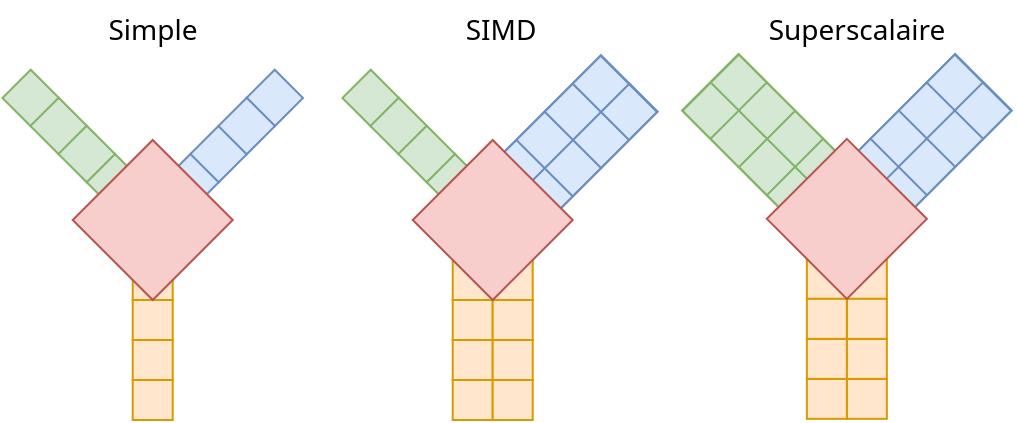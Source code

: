 <mxfile version="20.7.4" type="device"><diagram id="4muA5rlgpCiD5JSLHReE" name="Page-1"><mxGraphModel dx="819" dy="485" grid="1" gridSize="10" guides="1" tooltips="1" connect="1" arrows="1" fold="1" page="1" pageScale="1" pageWidth="1169" pageHeight="827" math="0" shadow="0"><root><mxCell id="0"/><mxCell id="1" parent="0"/><mxCell id="8zIGaxhpjtXPtBwf079g-109" value="" style="group" vertex="1" connectable="0" parent="1"><mxGeometry x="80.005" y="220" width="150.711" height="210" as="geometry"/></mxCell><mxCell id="8zIGaxhpjtXPtBwf079g-66" value="Simple" style="text;html=1;align=center;verticalAlign=middle;resizable=0;points=[];autosize=1;strokeColor=none;fillColor=none;fontFamily=Noto Sans;fontSize=14;" vertex="1" parent="8zIGaxhpjtXPtBwf079g-109"><mxGeometry x="40.355" width="70" height="30" as="geometry"/></mxCell><mxCell id="8zIGaxhpjtXPtBwf079g-95" value="" style="group" vertex="1" connectable="0" parent="8zIGaxhpjtXPtBwf079g-109"><mxGeometry y="34.645" width="150.711" height="175.355" as="geometry"/></mxCell><mxCell id="8zIGaxhpjtXPtBwf079g-65" value="" style="group;fontFamily=Noto Sans;fontSize=14;" vertex="1" connectable="0" parent="8zIGaxhpjtXPtBwf079g-95"><mxGeometry x="65.355" y="95.355" width="20" height="80" as="geometry"/></mxCell><mxCell id="8zIGaxhpjtXPtBwf079g-14" value="" style="whiteSpace=wrap;html=1;aspect=fixed;fontFamily=Noto Sans;rotation=270;fillColor=#ffe6cc;strokeColor=#d79b00;direction=west;container=0;fontSize=14;" vertex="1" parent="8zIGaxhpjtXPtBwf079g-65"><mxGeometry width="20" height="20" as="geometry"/></mxCell><mxCell id="8zIGaxhpjtXPtBwf079g-15" value="" style="whiteSpace=wrap;html=1;aspect=fixed;fontFamily=Noto Sans;rotation=270;fillColor=#ffe6cc;strokeColor=#d79b00;direction=west;container=0;fontSize=14;" vertex="1" parent="8zIGaxhpjtXPtBwf079g-65"><mxGeometry y="60" width="20" height="20" as="geometry"/></mxCell><mxCell id="8zIGaxhpjtXPtBwf079g-16" value="" style="whiteSpace=wrap;html=1;aspect=fixed;fontFamily=Noto Sans;rotation=270;fillColor=#ffe6cc;strokeColor=#d79b00;direction=west;container=0;fontSize=14;" vertex="1" parent="8zIGaxhpjtXPtBwf079g-65"><mxGeometry y="40" width="20" height="20" as="geometry"/></mxCell><mxCell id="8zIGaxhpjtXPtBwf079g-17" value="" style="whiteSpace=wrap;html=1;aspect=fixed;fontFamily=Noto Sans;rotation=270;fillColor=#ffe6cc;strokeColor=#d79b00;direction=west;container=0;fontSize=14;" vertex="1" parent="8zIGaxhpjtXPtBwf079g-65"><mxGeometry y="20" width="20" height="20" as="geometry"/></mxCell><mxCell id="8zIGaxhpjtXPtBwf079g-20" value="" style="group;rotation=45;fontFamily=Noto Sans;fontSize=14;" vertex="1" connectable="0" parent="8zIGaxhpjtXPtBwf079g-95"><mxGeometry x="105.355" y="-4.645" width="20" height="80" as="geometry"/></mxCell><mxCell id="8zIGaxhpjtXPtBwf079g-21" value="" style="whiteSpace=wrap;html=1;aspect=fixed;fontFamily=Noto Sans;rotation=315;fillColor=#dae8fc;strokeColor=#6c8ebf;direction=west;fontSize=14;" vertex="1" parent="8zIGaxhpjtXPtBwf079g-20"><mxGeometry x="21" y="9" width="20" height="20" as="geometry"/></mxCell><mxCell id="8zIGaxhpjtXPtBwf079g-22" value="" style="whiteSpace=wrap;html=1;aspect=fixed;fontFamily=Noto Sans;rotation=315;fillColor=#dae8fc;strokeColor=#6c8ebf;direction=west;fontSize=14;" vertex="1" parent="8zIGaxhpjtXPtBwf079g-20"><mxGeometry x="-21" y="51" width="20" height="20" as="geometry"/></mxCell><mxCell id="8zIGaxhpjtXPtBwf079g-23" value="" style="whiteSpace=wrap;html=1;aspect=fixed;fontFamily=Noto Sans;rotation=315;fillColor=#dae8fc;strokeColor=#6c8ebf;direction=west;fontSize=14;" vertex="1" parent="8zIGaxhpjtXPtBwf079g-20"><mxGeometry x="-7" y="37" width="20" height="20" as="geometry"/></mxCell><mxCell id="8zIGaxhpjtXPtBwf079g-24" value="" style="whiteSpace=wrap;html=1;aspect=fixed;fontFamily=Noto Sans;rotation=315;fillColor=#dae8fc;strokeColor=#6c8ebf;direction=west;fontSize=14;" vertex="1" parent="8zIGaxhpjtXPtBwf079g-20"><mxGeometry x="7" y="23" width="20" height="20" as="geometry"/></mxCell><mxCell id="8zIGaxhpjtXPtBwf079g-25" value="" style="group;rotation=135;fontFamily=Noto Sans;fontSize=14;" vertex="1" connectable="0" parent="8zIGaxhpjtXPtBwf079g-95"><mxGeometry x="25.355" y="-4.645" width="20" height="80" as="geometry"/></mxCell><mxCell id="8zIGaxhpjtXPtBwf079g-26" value="" style="whiteSpace=wrap;html=1;aspect=fixed;fontFamily=Noto Sans;rotation=405;fillColor=#d5e8d4;strokeColor=#82b366;direction=west;fontSize=14;" vertex="1" parent="8zIGaxhpjtXPtBwf079g-25"><mxGeometry x="21" y="51" width="20" height="20" as="geometry"/></mxCell><mxCell id="8zIGaxhpjtXPtBwf079g-27" value="" style="whiteSpace=wrap;html=1;aspect=fixed;fontFamily=Noto Sans;rotation=405;fillColor=#d5e8d4;strokeColor=#82b366;direction=west;fontSize=14;" vertex="1" parent="8zIGaxhpjtXPtBwf079g-25"><mxGeometry x="-21" y="9" width="20" height="20" as="geometry"/></mxCell><mxCell id="8zIGaxhpjtXPtBwf079g-28" value="" style="whiteSpace=wrap;html=1;aspect=fixed;fontFamily=Noto Sans;rotation=405;fillColor=#d5e8d4;strokeColor=#82b366;direction=west;fontSize=14;" vertex="1" parent="8zIGaxhpjtXPtBwf079g-25"><mxGeometry x="-7" y="23" width="20" height="20" as="geometry"/></mxCell><mxCell id="8zIGaxhpjtXPtBwf079g-29" value="" style="whiteSpace=wrap;html=1;aspect=fixed;fontFamily=Noto Sans;rotation=405;fillColor=#d5e8d4;strokeColor=#82b366;direction=west;fontSize=14;" vertex="1" parent="8zIGaxhpjtXPtBwf079g-25"><mxGeometry x="7" y="37" width="20" height="20" as="geometry"/></mxCell><mxCell id="8zIGaxhpjtXPtBwf079g-1" value="" style="rhombus;whiteSpace=wrap;html=1;fillColor=#f8cecc;strokeColor=#b85450;fontFamily=Noto Sans;fontSize=14;" vertex="1" parent="8zIGaxhpjtXPtBwf079g-95"><mxGeometry x="35.355" y="35.355" width="80" height="80" as="geometry"/></mxCell><mxCell id="8zIGaxhpjtXPtBwf079g-111" value="" style="group" vertex="1" connectable="0" parent="1"><mxGeometry x="419.999" y="220" width="164.853" height="209.426" as="geometry"/></mxCell><mxCell id="8zIGaxhpjtXPtBwf079g-98" value="" style="group;rotation=-45;fillColor=#d5e8d4;strokeColor=#82b366;container=0;" vertex="1" connectable="0" parent="8zIGaxhpjtXPtBwf079g-111"><mxGeometry x="22.426" y="29.426" width="40" height="80" as="geometry"/></mxCell><mxCell id="8zIGaxhpjtXPtBwf079g-93" value="Superscalaire" style="text;html=1;align=center;verticalAlign=middle;resizable=0;points=[];autosize=1;strokeColor=none;fillColor=none;fontFamily=Noto Sans;fontSize=14;container=0;" vertex="1" parent="8zIGaxhpjtXPtBwf079g-111"><mxGeometry x="32.071" width="110" height="30" as="geometry"/></mxCell><mxCell id="8zIGaxhpjtXPtBwf079g-82" value="" style="group;rotation=-135;fillColor=#dae8fc;strokeColor=#6c8ebf;fontFamily=Noto Sans;fontSize=14;container=0;" vertex="1" connectable="0" parent="8zIGaxhpjtXPtBwf079g-111"><mxGeometry x="102.426" y="29.426" width="40" height="80" as="geometry"/></mxCell><mxCell id="8zIGaxhpjtXPtBwf079g-99" value="" style="whiteSpace=wrap;html=1;aspect=fixed;fontFamily=Noto Sans;rotation=225;fillColor=#d5e8d4;strokeColor=#82b366;direction=west;fontSize=14;container=0;" vertex="1" parent="8zIGaxhpjtXPtBwf079g-111"><mxGeometry x="18.426" y="31.426" width="20" height="20" as="geometry"/></mxCell><mxCell id="8zIGaxhpjtXPtBwf079g-100" value="" style="whiteSpace=wrap;html=1;aspect=fixed;fontFamily=Noto Sans;rotation=225;fillColor=#d5e8d4;strokeColor=#82b366;direction=west;fontSize=14;container=0;" vertex="1" parent="8zIGaxhpjtXPtBwf079g-111"><mxGeometry x="60.426" y="73.426" width="20" height="20" as="geometry"/></mxCell><mxCell id="8zIGaxhpjtXPtBwf079g-101" value="" style="whiteSpace=wrap;html=1;aspect=fixed;fontFamily=Noto Sans;rotation=225;fillColor=#d5e8d4;strokeColor=#82b366;direction=west;fontSize=14;container=0;" vertex="1" parent="8zIGaxhpjtXPtBwf079g-111"><mxGeometry x="46.426" y="59.426" width="20" height="20" as="geometry"/></mxCell><mxCell id="8zIGaxhpjtXPtBwf079g-102" value="" style="whiteSpace=wrap;html=1;aspect=fixed;fontFamily=Noto Sans;rotation=225;fillColor=#d5e8d4;strokeColor=#82b366;direction=west;fontSize=14;container=0;" vertex="1" parent="8zIGaxhpjtXPtBwf079g-111"><mxGeometry x="32.426" y="45.426" width="20" height="20" as="geometry"/></mxCell><mxCell id="8zIGaxhpjtXPtBwf079g-103" value="" style="whiteSpace=wrap;html=1;aspect=fixed;fontFamily=Noto Sans;rotation=225;fillColor=#d5e8d4;strokeColor=#82b366;direction=west;fontSize=14;container=0;" vertex="1" parent="8zIGaxhpjtXPtBwf079g-111"><mxGeometry x="4.426" y="45.426" width="20" height="20" as="geometry"/></mxCell><mxCell id="8zIGaxhpjtXPtBwf079g-104" value="" style="whiteSpace=wrap;html=1;aspect=fixed;fontFamily=Noto Sans;rotation=225;fillColor=#d5e8d4;strokeColor=#82b366;direction=west;fontSize=14;container=0;" vertex="1" parent="8zIGaxhpjtXPtBwf079g-111"><mxGeometry x="46.426" y="87.426" width="20" height="20" as="geometry"/></mxCell><mxCell id="8zIGaxhpjtXPtBwf079g-105" value="" style="whiteSpace=wrap;html=1;aspect=fixed;fontFamily=Noto Sans;rotation=225;fillColor=#d5e8d4;strokeColor=#82b366;direction=west;fontSize=14;container=0;" vertex="1" parent="8zIGaxhpjtXPtBwf079g-111"><mxGeometry x="32.426" y="73.426" width="20" height="20" as="geometry"/></mxCell><mxCell id="8zIGaxhpjtXPtBwf079g-106" value="" style="whiteSpace=wrap;html=1;aspect=fixed;fontFamily=Noto Sans;rotation=225;fillColor=#d5e8d4;strokeColor=#82b366;direction=west;fontSize=14;container=0;" vertex="1" parent="8zIGaxhpjtXPtBwf079g-111"><mxGeometry x="18.426" y="59.426" width="20" height="20" as="geometry"/></mxCell><mxCell id="8zIGaxhpjtXPtBwf079g-83" value="" style="group;rotation=-135;fillColor=#dae8fc;strokeColor=#6c8ebf;fontFamily=Noto Sans;fontSize=14;container=0;" vertex="1" connectable="0" parent="8zIGaxhpjtXPtBwf079g-111"><mxGeometry x="119.426" y="36.426" width="20" height="80" as="geometry"/></mxCell><mxCell id="8zIGaxhpjtXPtBwf079g-88" value="" style="whiteSpace=wrap;html=1;aspect=fixed;fontFamily=Noto Sans;rotation=135;fillColor=#dae8fc;strokeColor=#6c8ebf;direction=west;fontSize=14;container=0;" vertex="1" parent="8zIGaxhpjtXPtBwf079g-111"><mxGeometry x="84.426" y="73.426" width="20" height="20" as="geometry"/></mxCell><mxCell id="8zIGaxhpjtXPtBwf079g-89" value="" style="whiteSpace=wrap;html=1;aspect=fixed;fontFamily=Noto Sans;rotation=135;fillColor=#dae8fc;strokeColor=#6c8ebf;direction=west;fontSize=14;container=0;" vertex="1" parent="8zIGaxhpjtXPtBwf079g-111"><mxGeometry x="126.426" y="31.426" width="20" height="20" as="geometry"/></mxCell><mxCell id="8zIGaxhpjtXPtBwf079g-90" value="" style="whiteSpace=wrap;html=1;aspect=fixed;fontFamily=Noto Sans;rotation=135;fillColor=#dae8fc;strokeColor=#6c8ebf;direction=west;fontSize=14;container=0;" vertex="1" parent="8zIGaxhpjtXPtBwf079g-111"><mxGeometry x="112.426" y="45.426" width="20" height="20" as="geometry"/></mxCell><mxCell id="8zIGaxhpjtXPtBwf079g-91" value="" style="whiteSpace=wrap;html=1;aspect=fixed;fontFamily=Noto Sans;rotation=135;fillColor=#dae8fc;strokeColor=#6c8ebf;direction=west;fontSize=14;container=0;" vertex="1" parent="8zIGaxhpjtXPtBwf079g-111"><mxGeometry x="98.426" y="59.426" width="20" height="20" as="geometry"/></mxCell><mxCell id="8zIGaxhpjtXPtBwf079g-84" value="" style="whiteSpace=wrap;html=1;aspect=fixed;fontFamily=Noto Sans;rotation=135;fillColor=#dae8fc;strokeColor=#6c8ebf;direction=west;fontSize=14;container=0;" vertex="1" parent="8zIGaxhpjtXPtBwf079g-111"><mxGeometry x="98.426" y="87.426" width="20" height="20" as="geometry"/></mxCell><mxCell id="8zIGaxhpjtXPtBwf079g-85" value="" style="whiteSpace=wrap;html=1;aspect=fixed;fontFamily=Noto Sans;rotation=135;fillColor=#dae8fc;strokeColor=#6c8ebf;direction=west;fontSize=14;container=0;" vertex="1" parent="8zIGaxhpjtXPtBwf079g-111"><mxGeometry x="140.426" y="45.426" width="20" height="20" as="geometry"/></mxCell><mxCell id="8zIGaxhpjtXPtBwf079g-86" value="" style="whiteSpace=wrap;html=1;aspect=fixed;fontFamily=Noto Sans;rotation=135;fillColor=#dae8fc;strokeColor=#6c8ebf;direction=west;fontSize=14;container=0;" vertex="1" parent="8zIGaxhpjtXPtBwf079g-111"><mxGeometry x="126.426" y="59.426" width="20" height="20" as="geometry"/></mxCell><mxCell id="8zIGaxhpjtXPtBwf079g-87" value="" style="whiteSpace=wrap;html=1;aspect=fixed;fontFamily=Noto Sans;rotation=135;fillColor=#dae8fc;strokeColor=#6c8ebf;direction=west;fontSize=14;container=0;" vertex="1" parent="8zIGaxhpjtXPtBwf079g-111"><mxGeometry x="112.426" y="73.426" width="20" height="20" as="geometry"/></mxCell><mxCell id="8zIGaxhpjtXPtBwf079g-73" value="" style="whiteSpace=wrap;html=1;aspect=fixed;fontFamily=Noto Sans;rotation=270;fillColor=#ffe6cc;strokeColor=#d79b00;direction=west;fontSize=14;container=0;" vertex="1" parent="8zIGaxhpjtXPtBwf079g-111"><mxGeometry x="82.426" y="129.426" width="20" height="20" as="geometry"/></mxCell><mxCell id="8zIGaxhpjtXPtBwf079g-74" value="" style="whiteSpace=wrap;html=1;aspect=fixed;fontFamily=Noto Sans;rotation=270;fillColor=#ffe6cc;strokeColor=#d79b00;direction=west;fontSize=14;container=0;" vertex="1" parent="8zIGaxhpjtXPtBwf079g-111"><mxGeometry x="82.426" y="189.426" width="20" height="20" as="geometry"/></mxCell><mxCell id="8zIGaxhpjtXPtBwf079g-75" value="" style="whiteSpace=wrap;html=1;aspect=fixed;fontFamily=Noto Sans;rotation=270;fillColor=#ffe6cc;strokeColor=#d79b00;direction=west;fontSize=14;container=0;" vertex="1" parent="8zIGaxhpjtXPtBwf079g-111"><mxGeometry x="82.426" y="169.426" width="20" height="20" as="geometry"/></mxCell><mxCell id="8zIGaxhpjtXPtBwf079g-76" value="" style="whiteSpace=wrap;html=1;aspect=fixed;fontFamily=Noto Sans;rotation=270;fillColor=#ffe6cc;strokeColor=#d79b00;direction=west;fontSize=14;container=0;" vertex="1" parent="8zIGaxhpjtXPtBwf079g-111"><mxGeometry x="82.426" y="149.426" width="20" height="20" as="geometry"/></mxCell><mxCell id="8zIGaxhpjtXPtBwf079g-69" value="" style="whiteSpace=wrap;html=1;aspect=fixed;fontFamily=Noto Sans;rotation=270;fillColor=#ffe6cc;strokeColor=#d79b00;direction=west;fontSize=14;container=0;" vertex="1" parent="8zIGaxhpjtXPtBwf079g-111"><mxGeometry x="62.426" y="129.426" width="20" height="20" as="geometry"/></mxCell><mxCell id="8zIGaxhpjtXPtBwf079g-70" value="" style="whiteSpace=wrap;html=1;aspect=fixed;fontFamily=Noto Sans;rotation=270;fillColor=#ffe6cc;strokeColor=#d79b00;direction=west;fontSize=14;container=0;" vertex="1" parent="8zIGaxhpjtXPtBwf079g-111"><mxGeometry x="62.426" y="189.426" width="20" height="20" as="geometry"/></mxCell><mxCell id="8zIGaxhpjtXPtBwf079g-71" value="" style="whiteSpace=wrap;html=1;aspect=fixed;fontFamily=Noto Sans;rotation=270;fillColor=#ffe6cc;strokeColor=#d79b00;direction=west;fontSize=14;container=0;" vertex="1" parent="8zIGaxhpjtXPtBwf079g-111"><mxGeometry x="62.426" y="169.426" width="20" height="20" as="geometry"/></mxCell><mxCell id="8zIGaxhpjtXPtBwf079g-72" value="" style="whiteSpace=wrap;html=1;aspect=fixed;fontFamily=Noto Sans;rotation=270;fillColor=#ffe6cc;strokeColor=#d79b00;direction=west;fontSize=14;container=0;" vertex="1" parent="8zIGaxhpjtXPtBwf079g-111"><mxGeometry x="62.426" y="149.426" width="20" height="20" as="geometry"/></mxCell><mxCell id="8zIGaxhpjtXPtBwf079g-92" value="" style="rhombus;whiteSpace=wrap;html=1;fillColor=#f8cecc;strokeColor=#b85450;fontFamily=Noto Sans;fontSize=14;container=0;" vertex="1" parent="8zIGaxhpjtXPtBwf079g-111"><mxGeometry x="42.426" y="69.426" width="80" height="80" as="geometry"/></mxCell><mxCell id="8zIGaxhpjtXPtBwf079g-67" value="SIMD" style="text;html=1;align=center;verticalAlign=middle;resizable=0;points=[];autosize=1;strokeColor=none;fillColor=none;fontFamily=Noto Sans;fontSize=14;" vertex="1" parent="1"><mxGeometry x="298.891" y="220" width="60" height="30" as="geometry"/></mxCell><mxCell id="8zIGaxhpjtXPtBwf079g-96" value="" style="group" vertex="1" connectable="0" parent="1"><mxGeometry x="250" y="247.574" width="157.782" height="182.426" as="geometry"/></mxCell><mxCell id="8zIGaxhpjtXPtBwf079g-30" value="" style="group;fontFamily=Noto Sans;fontSize=14;" vertex="1" connectable="0" parent="8zIGaxhpjtXPtBwf079g-96"><mxGeometry x="55.355" y="102.426" width="20" height="80" as="geometry"/></mxCell><mxCell id="8zIGaxhpjtXPtBwf079g-31" value="" style="whiteSpace=wrap;html=1;aspect=fixed;fontFamily=Noto Sans;rotation=270;fillColor=#ffe6cc;strokeColor=#d79b00;direction=west;fontSize=14;" vertex="1" parent="8zIGaxhpjtXPtBwf079g-30"><mxGeometry width="20" height="20" as="geometry"/></mxCell><mxCell id="8zIGaxhpjtXPtBwf079g-32" value="" style="whiteSpace=wrap;html=1;aspect=fixed;fontFamily=Noto Sans;rotation=270;fillColor=#ffe6cc;strokeColor=#d79b00;direction=west;fontSize=14;" vertex="1" parent="8zIGaxhpjtXPtBwf079g-30"><mxGeometry y="60" width="20" height="20" as="geometry"/></mxCell><mxCell id="8zIGaxhpjtXPtBwf079g-33" value="" style="whiteSpace=wrap;html=1;aspect=fixed;fontFamily=Noto Sans;rotation=270;fillColor=#ffe6cc;strokeColor=#d79b00;direction=west;fontSize=14;" vertex="1" parent="8zIGaxhpjtXPtBwf079g-30"><mxGeometry y="40" width="20" height="20" as="geometry"/></mxCell><mxCell id="8zIGaxhpjtXPtBwf079g-34" value="" style="whiteSpace=wrap;html=1;aspect=fixed;fontFamily=Noto Sans;rotation=270;fillColor=#ffe6cc;strokeColor=#d79b00;direction=west;fontSize=14;" vertex="1" parent="8zIGaxhpjtXPtBwf079g-30"><mxGeometry y="20" width="20" height="20" as="geometry"/></mxCell><mxCell id="8zIGaxhpjtXPtBwf079g-51" value="" style="whiteSpace=wrap;html=1;aspect=fixed;fontFamily=Noto Sans;rotation=270;fillColor=#ffe6cc;strokeColor=#d79b00;direction=west;fontSize=14;" vertex="1" parent="8zIGaxhpjtXPtBwf079g-96"><mxGeometry x="75.355" y="102.426" width="20" height="20" as="geometry"/></mxCell><mxCell id="8zIGaxhpjtXPtBwf079g-52" value="" style="whiteSpace=wrap;html=1;aspect=fixed;fontFamily=Noto Sans;rotation=270;fillColor=#ffe6cc;strokeColor=#d79b00;direction=west;fontSize=14;" vertex="1" parent="8zIGaxhpjtXPtBwf079g-96"><mxGeometry x="75.355" y="162.426" width="20" height="20" as="geometry"/></mxCell><mxCell id="8zIGaxhpjtXPtBwf079g-53" value="" style="whiteSpace=wrap;html=1;aspect=fixed;fontFamily=Noto Sans;rotation=270;fillColor=#ffe6cc;strokeColor=#d79b00;direction=west;fontSize=14;" vertex="1" parent="8zIGaxhpjtXPtBwf079g-96"><mxGeometry x="75.355" y="142.426" width="20" height="20" as="geometry"/></mxCell><mxCell id="8zIGaxhpjtXPtBwf079g-54" value="" style="whiteSpace=wrap;html=1;aspect=fixed;fontFamily=Noto Sans;rotation=270;fillColor=#ffe6cc;strokeColor=#d79b00;direction=west;fontSize=14;" vertex="1" parent="8zIGaxhpjtXPtBwf079g-96"><mxGeometry x="75.355" y="122.426" width="20" height="20" as="geometry"/></mxCell><mxCell id="8zIGaxhpjtXPtBwf079g-46" value="" style="group;rotation=135;fontFamily=Noto Sans;fontSize=14;" vertex="1" connectable="0" parent="8zIGaxhpjtXPtBwf079g-96"><mxGeometry x="25.355" y="2.426" width="20" height="80" as="geometry"/></mxCell><mxCell id="8zIGaxhpjtXPtBwf079g-47" value="" style="whiteSpace=wrap;html=1;aspect=fixed;fontFamily=Noto Sans;rotation=405;fillColor=#d5e8d4;strokeColor=#82b366;direction=west;fontSize=14;" vertex="1" parent="8zIGaxhpjtXPtBwf079g-46"><mxGeometry x="21" y="51" width="20" height="20" as="geometry"/></mxCell><mxCell id="8zIGaxhpjtXPtBwf079g-48" value="" style="whiteSpace=wrap;html=1;aspect=fixed;fontFamily=Noto Sans;rotation=405;fillColor=#d5e8d4;strokeColor=#82b366;direction=west;fontSize=14;" vertex="1" parent="8zIGaxhpjtXPtBwf079g-46"><mxGeometry x="-21" y="9" width="20" height="20" as="geometry"/></mxCell><mxCell id="8zIGaxhpjtXPtBwf079g-49" value="" style="whiteSpace=wrap;html=1;aspect=fixed;fontFamily=Noto Sans;rotation=405;fillColor=#d5e8d4;strokeColor=#82b366;direction=west;fontSize=14;" vertex="1" parent="8zIGaxhpjtXPtBwf079g-46"><mxGeometry x="-7" y="23" width="20" height="20" as="geometry"/></mxCell><mxCell id="8zIGaxhpjtXPtBwf079g-50" value="" style="whiteSpace=wrap;html=1;aspect=fixed;fontFamily=Noto Sans;rotation=405;fillColor=#d5e8d4;strokeColor=#82b366;direction=west;fontSize=14;" vertex="1" parent="8zIGaxhpjtXPtBwf079g-46"><mxGeometry x="7" y="37" width="20" height="20" as="geometry"/></mxCell><mxCell id="8zIGaxhpjtXPtBwf079g-64" value="" style="group;rotation=-135;fillColor=#dae8fc;strokeColor=#6c8ebf;fontFamily=Noto Sans;fontSize=14;" vertex="1" connectable="0" parent="8zIGaxhpjtXPtBwf079g-96"><mxGeometry x="95.355" y="2.426" width="40" height="80" as="geometry"/></mxCell><mxCell id="8zIGaxhpjtXPtBwf079g-55" value="" style="group;rotation=-135;fillColor=#dae8fc;strokeColor=#6c8ebf;fontFamily=Noto Sans;fontSize=14;" vertex="1" connectable="0" parent="8zIGaxhpjtXPtBwf079g-64"><mxGeometry x="17" y="7" width="20" height="80" as="geometry"/></mxCell><mxCell id="8zIGaxhpjtXPtBwf079g-56" value="" style="whiteSpace=wrap;html=1;aspect=fixed;fontFamily=Noto Sans;rotation=135;fillColor=#dae8fc;strokeColor=#6c8ebf;direction=west;fontSize=14;" vertex="1" parent="8zIGaxhpjtXPtBwf079g-55"><mxGeometry x="-21" y="51" width="20" height="20" as="geometry"/></mxCell><mxCell id="8zIGaxhpjtXPtBwf079g-57" value="" style="whiteSpace=wrap;html=1;aspect=fixed;fontFamily=Noto Sans;rotation=135;fillColor=#dae8fc;strokeColor=#6c8ebf;direction=west;fontSize=14;" vertex="1" parent="8zIGaxhpjtXPtBwf079g-55"><mxGeometry x="21" y="9" width="20" height="20" as="geometry"/></mxCell><mxCell id="8zIGaxhpjtXPtBwf079g-58" value="" style="whiteSpace=wrap;html=1;aspect=fixed;fontFamily=Noto Sans;rotation=135;fillColor=#dae8fc;strokeColor=#6c8ebf;direction=west;fontSize=14;" vertex="1" parent="8zIGaxhpjtXPtBwf079g-55"><mxGeometry x="7" y="23" width="20" height="20" as="geometry"/></mxCell><mxCell id="8zIGaxhpjtXPtBwf079g-59" value="" style="whiteSpace=wrap;html=1;aspect=fixed;fontFamily=Noto Sans;rotation=135;fillColor=#dae8fc;strokeColor=#6c8ebf;direction=west;fontSize=14;" vertex="1" parent="8zIGaxhpjtXPtBwf079g-55"><mxGeometry x="-7" y="37" width="20" height="20" as="geometry"/></mxCell><mxCell id="8zIGaxhpjtXPtBwf079g-60" value="" style="whiteSpace=wrap;html=1;aspect=fixed;fontFamily=Noto Sans;rotation=135;fillColor=#dae8fc;strokeColor=#6c8ebf;direction=west;fontSize=14;" vertex="1" parent="8zIGaxhpjtXPtBwf079g-64"><mxGeometry x="-18" y="44" width="20" height="20" as="geometry"/></mxCell><mxCell id="8zIGaxhpjtXPtBwf079g-61" value="" style="whiteSpace=wrap;html=1;aspect=fixed;fontFamily=Noto Sans;rotation=135;fillColor=#dae8fc;strokeColor=#6c8ebf;direction=west;fontSize=14;" vertex="1" parent="8zIGaxhpjtXPtBwf079g-64"><mxGeometry x="24" y="2" width="20" height="20" as="geometry"/></mxCell><mxCell id="8zIGaxhpjtXPtBwf079g-62" value="" style="whiteSpace=wrap;html=1;aspect=fixed;fontFamily=Noto Sans;rotation=135;fillColor=#dae8fc;strokeColor=#6c8ebf;direction=west;fontSize=14;" vertex="1" parent="8zIGaxhpjtXPtBwf079g-64"><mxGeometry x="10" y="16" width="20" height="20" as="geometry"/></mxCell><mxCell id="8zIGaxhpjtXPtBwf079g-63" value="" style="whiteSpace=wrap;html=1;aspect=fixed;fontFamily=Noto Sans;rotation=135;fillColor=#dae8fc;strokeColor=#6c8ebf;direction=west;fontSize=14;" vertex="1" parent="8zIGaxhpjtXPtBwf079g-64"><mxGeometry x="-4" y="30" width="20" height="20" as="geometry"/></mxCell><mxCell id="8zIGaxhpjtXPtBwf079g-45" value="" style="rhombus;whiteSpace=wrap;html=1;fillColor=#f8cecc;strokeColor=#b85450;fontFamily=Noto Sans;fontSize=14;" vertex="1" parent="8zIGaxhpjtXPtBwf079g-96"><mxGeometry x="35.355" y="42.426" width="80" height="80" as="geometry"/></mxCell></root></mxGraphModel></diagram></mxfile>